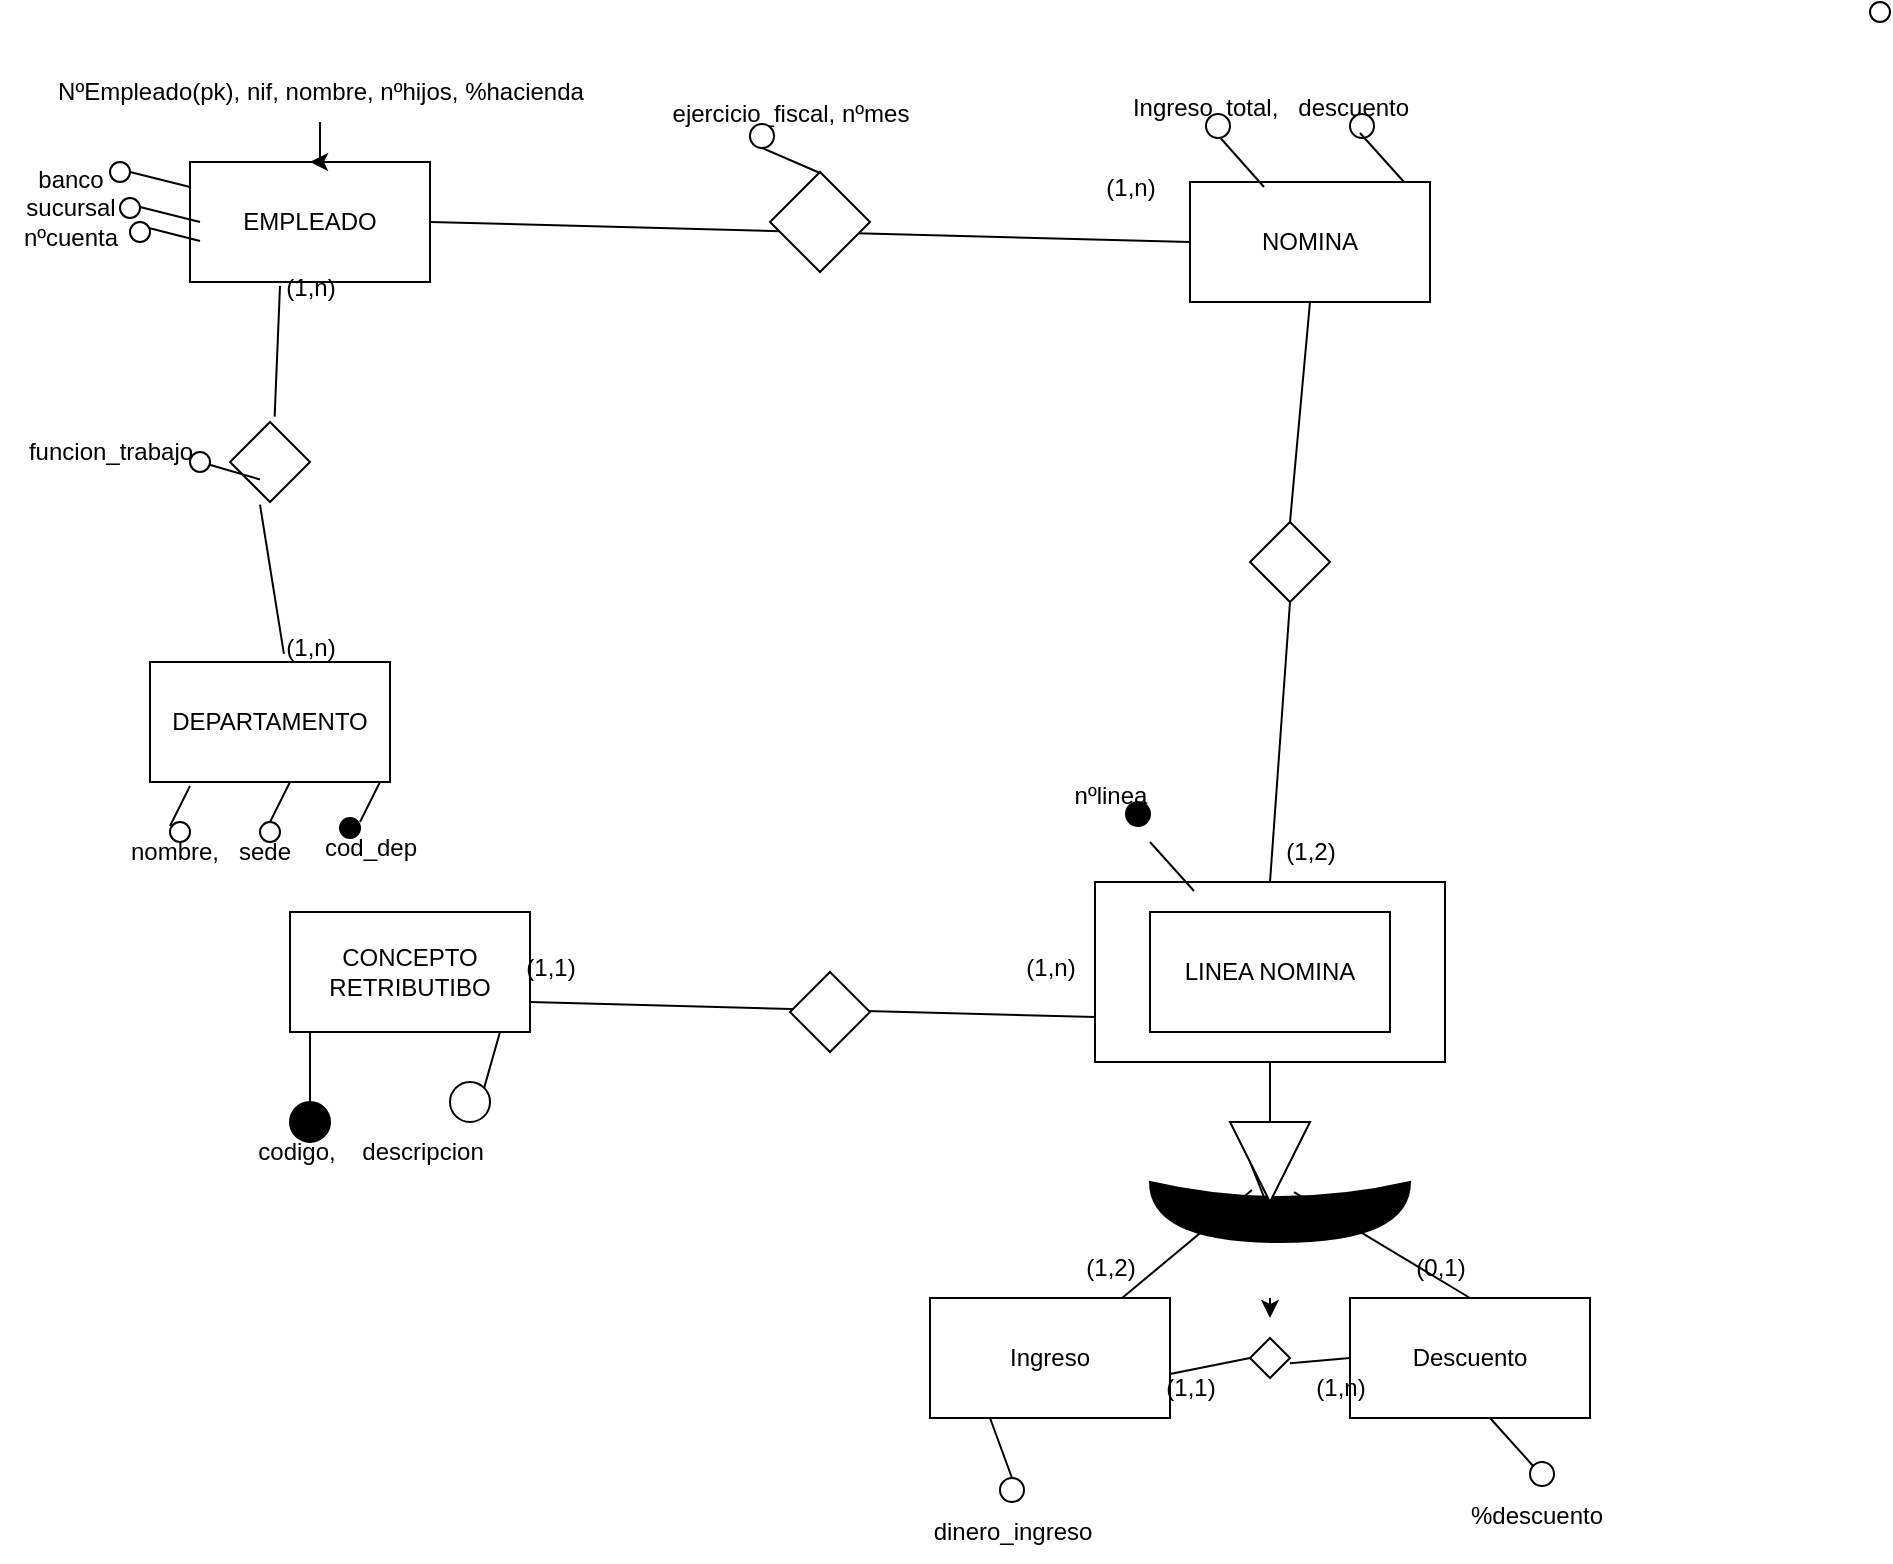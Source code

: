 <mxfile version="24.7.17">
  <diagram name="Página-1" id="b6rSsuU6iTBVWGWR_ONI">
    <mxGraphModel dx="1709" dy="804" grid="1" gridSize="10" guides="1" tooltips="1" connect="1" arrows="1" fold="1" page="1" pageScale="1" pageWidth="827" pageHeight="1169" math="0" shadow="0">
      <root>
        <mxCell id="0" />
        <mxCell id="1" parent="0" />
        <mxCell id="-3Bvyh9rpSoeFbv1W1vE-1" value="EMPLEADO" style="whiteSpace=wrap;html=1;" parent="1" vertex="1">
          <mxGeometry x="80" y="160" width="120" height="60" as="geometry" />
        </mxCell>
        <mxCell id="-3Bvyh9rpSoeFbv1W1vE-2" value="NOMINA" style="whiteSpace=wrap;html=1;" parent="1" vertex="1">
          <mxGeometry x="580" y="170" width="120" height="60" as="geometry" />
        </mxCell>
        <mxCell id="-3Bvyh9rpSoeFbv1W1vE-3" value="DEPARTAMENTO" style="whiteSpace=wrap;html=1;" parent="1" vertex="1">
          <mxGeometry x="60" y="410" width="120" height="60" as="geometry" />
        </mxCell>
        <mxCell id="-3Bvyh9rpSoeFbv1W1vE-4" value="LINEA NOMINA" style="whiteSpace=wrap;html=1;" parent="1" vertex="1">
          <mxGeometry x="560" y="535" width="120" height="60" as="geometry" />
        </mxCell>
        <mxCell id="-3Bvyh9rpSoeFbv1W1vE-5" value="" style="whiteSpace=wrap;html=1;fillColor=none;" parent="1" vertex="1">
          <mxGeometry x="532.5" y="520" width="175" height="90" as="geometry" />
        </mxCell>
        <mxCell id="-3Bvyh9rpSoeFbv1W1vE-6" value="" style="endArrow=none;html=1;rounded=0;entryX=0.5;entryY=1;entryDx=0;entryDy=0;" parent="1" target="-3Bvyh9rpSoeFbv1W1vE-5" edge="1" source="8b5f8O3cE1agBbu4lB1G-2">
          <mxGeometry width="50" height="50" relative="1" as="geometry">
            <mxPoint x="620" y="685" as="sourcePoint" />
            <mxPoint x="430" y="575" as="targetPoint" />
          </mxGeometry>
        </mxCell>
        <mxCell id="-3Bvyh9rpSoeFbv1W1vE-7" value="Ingreso" style="whiteSpace=wrap;html=1;" parent="1" vertex="1">
          <mxGeometry x="450" y="728" width="120" height="60" as="geometry" />
        </mxCell>
        <mxCell id="-3Bvyh9rpSoeFbv1W1vE-8" value="Descuento" style="whiteSpace=wrap;html=1;" parent="1" vertex="1">
          <mxGeometry x="660" y="728" width="120" height="60" as="geometry" />
        </mxCell>
        <mxCell id="-3Bvyh9rpSoeFbv1W1vE-9" value="CONCEPTO RETRIBUTIBO" style="whiteSpace=wrap;html=1;" parent="1" vertex="1">
          <mxGeometry x="130" y="535" width="120" height="60" as="geometry" />
        </mxCell>
        <mxCell id="-3Bvyh9rpSoeFbv1W1vE-10" value="" style="endArrow=none;html=1;rounded=0;entryX=0;entryY=0.5;entryDx=0;entryDy=0;exitX=1;exitY=0.5;exitDx=0;exitDy=0;" parent="1" source="-3Bvyh9rpSoeFbv1W1vE-1" target="-3Bvyh9rpSoeFbv1W1vE-2" edge="1">
          <mxGeometry width="50" height="50" relative="1" as="geometry">
            <mxPoint x="370" y="540" as="sourcePoint" />
            <mxPoint x="420" y="490" as="targetPoint" />
          </mxGeometry>
        </mxCell>
        <mxCell id="-3Bvyh9rpSoeFbv1W1vE-11" value="" style="rhombus;whiteSpace=wrap;html=1;" parent="1" vertex="1">
          <mxGeometry x="370" y="165" width="50" height="50" as="geometry" />
        </mxCell>
        <mxCell id="-3Bvyh9rpSoeFbv1W1vE-12" value="(1,n)" style="text;html=1;align=center;verticalAlign=middle;resizable=0;points=[];autosize=1;strokeColor=none;fillColor=none;" parent="1" vertex="1">
          <mxGeometry x="525" y="158" width="50" height="30" as="geometry" />
        </mxCell>
        <mxCell id="-3Bvyh9rpSoeFbv1W1vE-14" value="" style="edgeStyle=orthogonalEdgeStyle;rounded=0;orthogonalLoop=1;jettySize=auto;html=1;" parent="1" source="-3Bvyh9rpSoeFbv1W1vE-13" target="-3Bvyh9rpSoeFbv1W1vE-1" edge="1">
          <mxGeometry relative="1" as="geometry" />
        </mxCell>
        <mxCell id="-3Bvyh9rpSoeFbv1W1vE-13" value="NºEmpleado(pk), nif, nombre, nºhijos, %hacienda" style="text;html=1;align=center;verticalAlign=middle;resizable=0;points=[];autosize=1;strokeColor=none;fillColor=none;" parent="1" vertex="1">
          <mxGeometry y="110" width="290" height="30" as="geometry" />
        </mxCell>
        <mxCell id="-3Bvyh9rpSoeFbv1W1vE-15" value="banco&lt;div&gt;sucursal&lt;/div&gt;&lt;div&gt;nºcuenta&lt;/div&gt;" style="text;html=1;align=center;verticalAlign=middle;resizable=0;points=[];autosize=1;strokeColor=none;fillColor=none;" parent="1" vertex="1">
          <mxGeometry x="-15" y="153" width="70" height="60" as="geometry" />
        </mxCell>
        <mxCell id="-3Bvyh9rpSoeFbv1W1vE-17" value="" style="endArrow=none;html=1;rounded=0;entryX=0.375;entryY=1.033;entryDx=0;entryDy=0;entryPerimeter=0;exitX=0.558;exitY=-0.067;exitDx=0;exitDy=0;exitPerimeter=0;" parent="1" source="-3Bvyh9rpSoeFbv1W1vE-18" target="-3Bvyh9rpSoeFbv1W1vE-1" edge="1">
          <mxGeometry width="50" height="50" relative="1" as="geometry">
            <mxPoint x="280" y="320" as="sourcePoint" />
            <mxPoint x="330" y="270" as="targetPoint" />
          </mxGeometry>
        </mxCell>
        <mxCell id="-3Bvyh9rpSoeFbv1W1vE-19" value="" style="endArrow=none;html=1;rounded=0;entryX=0.375;entryY=1.033;entryDx=0;entryDy=0;entryPerimeter=0;exitX=0.558;exitY=-0.067;exitDx=0;exitDy=0;exitPerimeter=0;" parent="1" source="-3Bvyh9rpSoeFbv1W1vE-3" target="-3Bvyh9rpSoeFbv1W1vE-18" edge="1">
          <mxGeometry width="50" height="50" relative="1" as="geometry">
            <mxPoint x="122" y="406" as="sourcePoint" />
            <mxPoint x="125" y="222" as="targetPoint" />
          </mxGeometry>
        </mxCell>
        <mxCell id="-3Bvyh9rpSoeFbv1W1vE-18" value="" style="rhombus;whiteSpace=wrap;html=1;" parent="1" vertex="1">
          <mxGeometry x="100" y="290" width="40" height="40" as="geometry" />
        </mxCell>
        <mxCell id="-3Bvyh9rpSoeFbv1W1vE-21" value="funcion_trabajo" style="text;html=1;align=center;verticalAlign=middle;resizable=0;points=[];autosize=1;strokeColor=none;fillColor=none;" parent="1" vertex="1">
          <mxGeometry x="-15" y="290" width="110" height="30" as="geometry" />
        </mxCell>
        <mxCell id="-3Bvyh9rpSoeFbv1W1vE-22" value="(1,n)" style="text;html=1;align=center;verticalAlign=middle;resizable=0;points=[];autosize=1;strokeColor=none;fillColor=none;" parent="1" vertex="1">
          <mxGeometry x="115" y="208" width="50" height="30" as="geometry" />
        </mxCell>
        <mxCell id="-3Bvyh9rpSoeFbv1W1vE-23" value="nombre,&amp;nbsp; &amp;nbsp;sede" style="text;html=1;align=center;verticalAlign=middle;resizable=0;points=[];autosize=1;strokeColor=none;fillColor=none;" parent="1" vertex="1">
          <mxGeometry x="40" y="490" width="100" height="30" as="geometry" />
        </mxCell>
        <mxCell id="-3Bvyh9rpSoeFbv1W1vE-24" value="Ingreso_total,&amp;nbsp; &amp;nbsp;descuento" style="text;html=1;align=center;verticalAlign=middle;resizable=0;points=[];autosize=1;strokeColor=none;fillColor=none;" parent="1" vertex="1">
          <mxGeometry x="540" y="118" width="160" height="30" as="geometry" />
        </mxCell>
        <mxCell id="-3Bvyh9rpSoeFbv1W1vE-25" value="ejercicio_fiscal, nºmes&lt;div&gt;&lt;br&gt;&lt;/div&gt;" style="text;html=1;align=center;verticalAlign=middle;resizable=0;points=[];autosize=1;strokeColor=none;fillColor=none;" parent="1" vertex="1">
          <mxGeometry x="310" y="123" width="140" height="40" as="geometry" />
        </mxCell>
        <mxCell id="-3Bvyh9rpSoeFbv1W1vE-26" value="" style="endArrow=none;html=1;rounded=0;entryX=0.5;entryY=1;entryDx=0;entryDy=0;exitX=0.5;exitY=0;exitDx=0;exitDy=0;" parent="1" source="8b5f8O3cE1agBbu4lB1G-49" target="-3Bvyh9rpSoeFbv1W1vE-2" edge="1">
          <mxGeometry width="50" height="50" relative="1" as="geometry">
            <mxPoint x="340" y="440" as="sourcePoint" />
            <mxPoint x="390" y="390" as="targetPoint" />
          </mxGeometry>
        </mxCell>
        <mxCell id="-3Bvyh9rpSoeFbv1W1vE-27" value="(1,2)" style="text;html=1;align=center;verticalAlign=middle;resizable=0;points=[];autosize=1;strokeColor=none;fillColor=none;" parent="1" vertex="1">
          <mxGeometry x="615" y="490" width="50" height="30" as="geometry" />
        </mxCell>
        <mxCell id="-3Bvyh9rpSoeFbv1W1vE-28" value="(0,1)" style="text;html=1;align=center;verticalAlign=middle;resizable=0;points=[];autosize=1;strokeColor=none;fillColor=none;" parent="1" vertex="1">
          <mxGeometry x="680" y="698" width="50" height="30" as="geometry" />
        </mxCell>
        <mxCell id="-3Bvyh9rpSoeFbv1W1vE-29" value="(1,2)" style="text;html=1;align=center;verticalAlign=middle;resizable=0;points=[];autosize=1;strokeColor=none;fillColor=none;" parent="1" vertex="1">
          <mxGeometry x="515" y="698" width="50" height="30" as="geometry" />
        </mxCell>
        <mxCell id="-3Bvyh9rpSoeFbv1W1vE-30" value="nºlinea" style="text;html=1;align=center;verticalAlign=middle;resizable=0;points=[];autosize=1;strokeColor=none;fillColor=none;" parent="1" vertex="1">
          <mxGeometry x="510" y="462" width="60" height="30" as="geometry" />
        </mxCell>
        <mxCell id="-3Bvyh9rpSoeFbv1W1vE-31" value="" style="endArrow=none;html=1;rounded=0;exitX=1;exitY=0.75;exitDx=0;exitDy=0;entryX=0;entryY=0.75;entryDx=0;entryDy=0;" parent="1" source="-3Bvyh9rpSoeFbv1W1vE-9" target="-3Bvyh9rpSoeFbv1W1vE-5" edge="1">
          <mxGeometry width="50" height="50" relative="1" as="geometry">
            <mxPoint x="340" y="440" as="sourcePoint" />
            <mxPoint x="390" y="390" as="targetPoint" />
          </mxGeometry>
        </mxCell>
        <mxCell id="-3Bvyh9rpSoeFbv1W1vE-32" value="" style="rhombus;whiteSpace=wrap;html=1;" parent="1" vertex="1">
          <mxGeometry x="380" y="565" width="40" height="40" as="geometry" />
        </mxCell>
        <mxCell id="-3Bvyh9rpSoeFbv1W1vE-33" value="codigo,&amp;nbsp; &amp;nbsp; descripcion" style="text;html=1;align=center;verticalAlign=middle;resizable=0;points=[];autosize=1;strokeColor=none;fillColor=none;" parent="1" vertex="1">
          <mxGeometry x="100" y="640" width="140" height="30" as="geometry" />
        </mxCell>
        <mxCell id="-3Bvyh9rpSoeFbv1W1vE-34" value="(1,n)" style="text;html=1;align=center;verticalAlign=middle;resizable=0;points=[];autosize=1;strokeColor=none;fillColor=none;" parent="1" vertex="1">
          <mxGeometry x="485" y="548" width="50" height="30" as="geometry" />
        </mxCell>
        <mxCell id="-3Bvyh9rpSoeFbv1W1vE-35" value="(1,1)" style="text;html=1;align=center;verticalAlign=middle;resizable=0;points=[];autosize=1;strokeColor=none;fillColor=none;" parent="1" vertex="1">
          <mxGeometry x="235" y="548" width="50" height="30" as="geometry" />
        </mxCell>
        <mxCell id="-3Bvyh9rpSoeFbv1W1vE-37" value="%descuento" style="text;html=1;align=center;verticalAlign=middle;resizable=0;points=[];autosize=1;strokeColor=none;fillColor=none;" parent="1" vertex="1">
          <mxGeometry x="707.5" y="822" width="90" height="30" as="geometry" />
        </mxCell>
        <mxCell id="-3Bvyh9rpSoeFbv1W1vE-39" value="" style="endArrow=none;html=1;rounded=0;entryX=0;entryY=0.5;entryDx=0;entryDy=0;exitX=1;exitY=0.633;exitDx=0;exitDy=0;exitPerimeter=0;" parent="1" source="8b5f8O3cE1agBbu4lB1G-36" target="-3Bvyh9rpSoeFbv1W1vE-8" edge="1">
          <mxGeometry width="50" height="50" relative="1" as="geometry">
            <mxPoint x="340" y="708" as="sourcePoint" />
            <mxPoint x="390" y="658" as="targetPoint" />
          </mxGeometry>
        </mxCell>
        <mxCell id="-3Bvyh9rpSoeFbv1W1vE-40" value="(1,1)" style="text;html=1;align=center;verticalAlign=middle;resizable=0;points=[];autosize=1;strokeColor=none;fillColor=none;" parent="1" vertex="1">
          <mxGeometry x="555" y="758" width="50" height="30" as="geometry" />
        </mxCell>
        <mxCell id="-3Bvyh9rpSoeFbv1W1vE-41" value="(1,n)" style="text;html=1;align=center;verticalAlign=middle;resizable=0;points=[];autosize=1;strokeColor=none;fillColor=none;" parent="1" vertex="1">
          <mxGeometry x="630" y="758" width="50" height="30" as="geometry" />
        </mxCell>
        <mxCell id="-3Bvyh9rpSoeFbv1W1vE-42" value="dinero_ingreso" style="text;html=1;align=center;verticalAlign=middle;resizable=0;points=[];autosize=1;strokeColor=none;fillColor=none;" parent="1" vertex="1">
          <mxGeometry x="441" y="830" width="100" height="30" as="geometry" />
        </mxCell>
        <mxCell id="8b5f8O3cE1agBbu4lB1G-4" style="edgeStyle=orthogonalEdgeStyle;rounded=0;orthogonalLoop=1;jettySize=auto;html=1;exitX=1;exitY=0.5;exitDx=0;exitDy=0;exitPerimeter=0;" edge="1" parent="1">
          <mxGeometry relative="1" as="geometry">
            <mxPoint x="620" y="738" as="targetPoint" />
            <mxPoint x="620" y="728" as="sourcePoint" />
          </mxGeometry>
        </mxCell>
        <mxCell id="8b5f8O3cE1agBbu4lB1G-1" value="" style="shape=xor;whiteSpace=wrap;html=1;direction=south;fillColor=#000000;" vertex="1" parent="1">
          <mxGeometry x="560" y="670" width="130" height="30" as="geometry" />
        </mxCell>
        <mxCell id="8b5f8O3cE1agBbu4lB1G-3" value="" style="endArrow=none;html=1;rounded=0;entryX=0.5;entryY=1;entryDx=0;entryDy=0;" edge="1" parent="1" target="8b5f8O3cE1agBbu4lB1G-2">
          <mxGeometry width="50" height="50" relative="1" as="geometry">
            <mxPoint x="620" y="685" as="sourcePoint" />
            <mxPoint x="620" y="610" as="targetPoint" />
          </mxGeometry>
        </mxCell>
        <mxCell id="8b5f8O3cE1agBbu4lB1G-2" value="" style="triangle;whiteSpace=wrap;html=1;direction=south;" vertex="1" parent="1">
          <mxGeometry x="600" y="640" width="40" height="40" as="geometry" />
        </mxCell>
        <mxCell id="8b5f8O3cE1agBbu4lB1G-5" value="" style="endArrow=none;html=1;rounded=0;entryX=0.133;entryY=0.608;entryDx=0;entryDy=0;entryPerimeter=0;" edge="1" parent="1" source="-3Bvyh9rpSoeFbv1W1vE-7" target="8b5f8O3cE1agBbu4lB1G-1">
          <mxGeometry width="50" height="50" relative="1" as="geometry">
            <mxPoint x="440" y="520" as="sourcePoint" />
            <mxPoint x="490" y="470" as="targetPoint" />
          </mxGeometry>
        </mxCell>
        <mxCell id="8b5f8O3cE1agBbu4lB1G-6" value="" style="endArrow=none;html=1;rounded=0;entryX=0.5;entryY=0;entryDx=0;entryDy=0;exitX=0.167;exitY=0.446;exitDx=0;exitDy=0;exitPerimeter=0;" edge="1" parent="1" source="8b5f8O3cE1agBbu4lB1G-1" target="-3Bvyh9rpSoeFbv1W1vE-8">
          <mxGeometry width="50" height="50" relative="1" as="geometry">
            <mxPoint x="440" y="520" as="sourcePoint" />
            <mxPoint x="490" y="470" as="targetPoint" />
          </mxGeometry>
        </mxCell>
        <mxCell id="8b5f8O3cE1agBbu4lB1G-8" value="" style="endArrow=none;html=1;rounded=0;exitX=1;exitY=0;exitDx=0;exitDy=0;" edge="1" parent="1" source="8b5f8O3cE1agBbu4lB1G-9">
          <mxGeometry width="50" height="50" relative="1" as="geometry">
            <mxPoint x="185" y="645" as="sourcePoint" />
            <mxPoint x="235" y="595" as="targetPoint" />
          </mxGeometry>
        </mxCell>
        <mxCell id="8b5f8O3cE1agBbu4lB1G-9" value="" style="ellipse;whiteSpace=wrap;html=1;aspect=fixed;" vertex="1" parent="1">
          <mxGeometry x="210" y="620" width="20" height="20" as="geometry" />
        </mxCell>
        <mxCell id="8b5f8O3cE1agBbu4lB1G-10" value="" style="endArrow=none;html=1;rounded=0;exitX=0.5;exitY=0;exitDx=0;exitDy=0;" edge="1" parent="1" source="8b5f8O3cE1agBbu4lB1G-11">
          <mxGeometry width="50" height="50" relative="1" as="geometry">
            <mxPoint x="140" y="630" as="sourcePoint" />
            <mxPoint x="140" y="595" as="targetPoint" />
          </mxGeometry>
        </mxCell>
        <mxCell id="8b5f8O3cE1agBbu4lB1G-11" value="" style="ellipse;whiteSpace=wrap;html=1;aspect=fixed;fillColor=#000000;" vertex="1" parent="1">
          <mxGeometry x="130" y="630" width="20" height="20" as="geometry" />
        </mxCell>
        <mxCell id="8b5f8O3cE1agBbu4lB1G-12" value="" style="endArrow=none;html=1;rounded=0;entryX=0;entryY=0.25;entryDx=0;entryDy=0;" edge="1" parent="1" source="-3Bvyh9rpSoeFbv1W1vE-15">
          <mxGeometry width="50" height="50" relative="1" as="geometry">
            <mxPoint x="360" y="564.5" as="sourcePoint" />
            <mxPoint x="85" y="199.5" as="targetPoint" />
          </mxGeometry>
        </mxCell>
        <mxCell id="8b5f8O3cE1agBbu4lB1G-13" value="" style="ellipse;whiteSpace=wrap;html=1;aspect=fixed;" vertex="1" parent="1">
          <mxGeometry x="50" y="190" width="10" height="10" as="geometry" />
        </mxCell>
        <mxCell id="8b5f8O3cE1agBbu4lB1G-15" value="" style="ellipse;whiteSpace=wrap;html=1;aspect=fixed;" vertex="1" parent="1">
          <mxGeometry x="45" y="178" width="10" height="10" as="geometry" />
        </mxCell>
        <mxCell id="8b5f8O3cE1agBbu4lB1G-16" value="" style="ellipse;whiteSpace=wrap;html=1;aspect=fixed;" vertex="1" parent="1">
          <mxGeometry x="40" y="160" width="10" height="10" as="geometry" />
        </mxCell>
        <mxCell id="8b5f8O3cE1agBbu4lB1G-18" value="" style="endArrow=none;html=1;rounded=0;entryX=0;entryY=0.25;entryDx=0;entryDy=0;" edge="1" parent="1">
          <mxGeometry width="50" height="50" relative="1" as="geometry">
            <mxPoint x="55" y="182.5" as="sourcePoint" />
            <mxPoint x="85" y="190" as="targetPoint" />
          </mxGeometry>
        </mxCell>
        <mxCell id="8b5f8O3cE1agBbu4lB1G-19" value="" style="endArrow=none;html=1;rounded=0;entryX=0;entryY=0.25;entryDx=0;entryDy=0;" edge="1" parent="1">
          <mxGeometry width="50" height="50" relative="1" as="geometry">
            <mxPoint x="50" y="165" as="sourcePoint" />
            <mxPoint x="80" y="172.5" as="targetPoint" />
          </mxGeometry>
        </mxCell>
        <mxCell id="8b5f8O3cE1agBbu4lB1G-20" value="" style="endArrow=none;html=1;rounded=0;entryX=0;entryY=0.25;entryDx=0;entryDy=0;" edge="1" parent="1" source="8b5f8O3cE1agBbu4lB1G-21">
          <mxGeometry width="50" height="50" relative="1" as="geometry">
            <mxPoint x="85" y="311.25" as="sourcePoint" />
            <mxPoint x="115" y="318.75" as="targetPoint" />
          </mxGeometry>
        </mxCell>
        <mxCell id="8b5f8O3cE1agBbu4lB1G-22" value="" style="endArrow=none;html=1;rounded=0;entryX=0;entryY=0.25;entryDx=0;entryDy=0;" edge="1" parent="1" target="8b5f8O3cE1agBbu4lB1G-21">
          <mxGeometry width="50" height="50" relative="1" as="geometry">
            <mxPoint x="85" y="311.25" as="sourcePoint" />
            <mxPoint x="115" y="318.75" as="targetPoint" />
          </mxGeometry>
        </mxCell>
        <mxCell id="8b5f8O3cE1agBbu4lB1G-21" value="" style="ellipse;whiteSpace=wrap;html=1;aspect=fixed;" vertex="1" parent="1">
          <mxGeometry x="80" y="305" width="10" height="10" as="geometry" />
        </mxCell>
        <mxCell id="8b5f8O3cE1agBbu4lB1G-23" value="" style="ellipse;whiteSpace=wrap;html=1;aspect=fixed;" vertex="1" parent="1">
          <mxGeometry x="920" y="80" width="10" height="10" as="geometry" />
        </mxCell>
        <mxCell id="8b5f8O3cE1agBbu4lB1G-24" value="" style="ellipse;whiteSpace=wrap;html=1;aspect=fixed;" vertex="1" parent="1">
          <mxGeometry x="360" y="141" width="12" height="12" as="geometry" />
        </mxCell>
        <mxCell id="8b5f8O3cE1agBbu4lB1G-26" value="" style="endArrow=none;html=1;rounded=0;entryX=0;entryY=0.25;entryDx=0;entryDy=0;exitX=0.5;exitY=1;exitDx=0;exitDy=0;" edge="1" parent="1" source="8b5f8O3cE1agBbu4lB1G-24">
          <mxGeometry width="50" height="50" relative="1" as="geometry">
            <mxPoint x="365" y="158" as="sourcePoint" />
            <mxPoint x="395" y="165.5" as="targetPoint" />
          </mxGeometry>
        </mxCell>
        <mxCell id="8b5f8O3cE1agBbu4lB1G-27" value="" style="ellipse;whiteSpace=wrap;html=1;aspect=fixed;" vertex="1" parent="1">
          <mxGeometry x="588" y="136" width="12" height="12" as="geometry" />
        </mxCell>
        <mxCell id="8b5f8O3cE1agBbu4lB1G-28" value="" style="ellipse;whiteSpace=wrap;html=1;aspect=fixed;" vertex="1" parent="1">
          <mxGeometry x="660" y="136" width="12" height="12" as="geometry" />
        </mxCell>
        <mxCell id="8b5f8O3cE1agBbu4lB1G-29" value="" style="endArrow=none;html=1;rounded=0;entryX=0;entryY=0.25;entryDx=0;entryDy=0;exitX=0.346;exitY=1.004;exitDx=0;exitDy=0;exitPerimeter=0;" edge="1" parent="1" source="-3Bvyh9rpSoeFbv1W1vE-24">
          <mxGeometry width="50" height="50" relative="1" as="geometry">
            <mxPoint x="588" y="160" as="sourcePoint" />
            <mxPoint x="617" y="172.5" as="targetPoint" />
          </mxGeometry>
        </mxCell>
        <mxCell id="8b5f8O3cE1agBbu4lB1G-30" value="" style="endArrow=none;html=1;rounded=0;entryX=0;entryY=0.25;entryDx=0;entryDy=0;exitX=0.346;exitY=1.004;exitDx=0;exitDy=0;exitPerimeter=0;" edge="1" parent="1">
          <mxGeometry width="50" height="50" relative="1" as="geometry">
            <mxPoint x="665" y="145.5" as="sourcePoint" />
            <mxPoint x="687" y="170" as="targetPoint" />
          </mxGeometry>
        </mxCell>
        <mxCell id="8b5f8O3cE1agBbu4lB1G-31" value="" style="endArrow=none;html=1;rounded=0;entryX=0;entryY=0.25;entryDx=0;entryDy=0;exitX=0.346;exitY=1.004;exitDx=0;exitDy=0;exitPerimeter=0;" edge="1" parent="1">
          <mxGeometry width="50" height="50" relative="1" as="geometry">
            <mxPoint x="560" y="500" as="sourcePoint" />
            <mxPoint x="582" y="524.5" as="targetPoint" />
          </mxGeometry>
        </mxCell>
        <mxCell id="8b5f8O3cE1agBbu4lB1G-32" value="" style="ellipse;whiteSpace=wrap;html=1;aspect=fixed;fillColor=#000000;" vertex="1" parent="1">
          <mxGeometry x="548" y="480" width="12" height="12" as="geometry" />
        </mxCell>
        <mxCell id="8b5f8O3cE1agBbu4lB1G-33" value="" style="ellipse;whiteSpace=wrap;html=1;aspect=fixed;" vertex="1" parent="1">
          <mxGeometry x="485" y="818" width="12" height="12" as="geometry" />
        </mxCell>
        <mxCell id="8b5f8O3cE1agBbu4lB1G-34" value="" style="endArrow=none;html=1;rounded=0;entryX=0;entryY=0.25;entryDx=0;entryDy=0;exitX=0.346;exitY=1.004;exitDx=0;exitDy=0;exitPerimeter=0;" edge="1" parent="1">
          <mxGeometry width="50" height="50" relative="1" as="geometry">
            <mxPoint x="730" y="788" as="sourcePoint" />
            <mxPoint x="752" y="812.5" as="targetPoint" />
          </mxGeometry>
        </mxCell>
        <mxCell id="8b5f8O3cE1agBbu4lB1G-35" value="" style="ellipse;whiteSpace=wrap;html=1;aspect=fixed;" vertex="1" parent="1">
          <mxGeometry x="750" y="810" width="12" height="12" as="geometry" />
        </mxCell>
        <mxCell id="8b5f8O3cE1agBbu4lB1G-37" value="" style="endArrow=none;html=1;rounded=0;entryX=0;entryY=0.5;entryDx=0;entryDy=0;exitX=1;exitY=0.633;exitDx=0;exitDy=0;exitPerimeter=0;" edge="1" parent="1" source="-3Bvyh9rpSoeFbv1W1vE-7" target="8b5f8O3cE1agBbu4lB1G-36">
          <mxGeometry width="50" height="50" relative="1" as="geometry">
            <mxPoint x="570" y="766" as="sourcePoint" />
            <mxPoint x="660" y="758" as="targetPoint" />
          </mxGeometry>
        </mxCell>
        <mxCell id="8b5f8O3cE1agBbu4lB1G-36" value="" style="rhombus;whiteSpace=wrap;html=1;" vertex="1" parent="1">
          <mxGeometry x="610" y="748" width="20" height="20" as="geometry" />
        </mxCell>
        <mxCell id="8b5f8O3cE1agBbu4lB1G-40" value="(1,n)" style="text;html=1;align=center;verticalAlign=middle;resizable=0;points=[];autosize=1;strokeColor=none;fillColor=none;" vertex="1" parent="1">
          <mxGeometry x="115" y="388" width="50" height="30" as="geometry" />
        </mxCell>
        <mxCell id="8b5f8O3cE1agBbu4lB1G-41" value="" style="ellipse;whiteSpace=wrap;html=1;aspect=fixed;" vertex="1" parent="1">
          <mxGeometry x="70" y="490" width="10" height="10" as="geometry" />
        </mxCell>
        <mxCell id="8b5f8O3cE1agBbu4lB1G-44" value="" style="ellipse;whiteSpace=wrap;html=1;aspect=fixed;" vertex="1" parent="1">
          <mxGeometry x="115" y="490" width="10" height="10" as="geometry" />
        </mxCell>
        <mxCell id="8b5f8O3cE1agBbu4lB1G-45" value="" style="endArrow=none;html=1;rounded=0;exitX=0.5;exitY=0;exitDx=0;exitDy=0;" edge="1" parent="1" source="8b5f8O3cE1agBbu4lB1G-44">
          <mxGeometry width="50" height="50" relative="1" as="geometry">
            <mxPoint x="80" y="520" as="sourcePoint" />
            <mxPoint x="130" y="470" as="targetPoint" />
          </mxGeometry>
        </mxCell>
        <mxCell id="8b5f8O3cE1agBbu4lB1G-46" value="" style="endArrow=none;html=1;rounded=0;exitX=0.5;exitY=0;exitDx=0;exitDy=0;" edge="1" parent="1">
          <mxGeometry width="50" height="50" relative="1" as="geometry">
            <mxPoint x="70" y="492" as="sourcePoint" />
            <mxPoint x="80" y="472" as="targetPoint" />
          </mxGeometry>
        </mxCell>
        <mxCell id="8b5f8O3cE1agBbu4lB1G-50" value="" style="endArrow=none;html=1;rounded=0;entryX=0.5;entryY=1;entryDx=0;entryDy=0;exitX=0.5;exitY=0;exitDx=0;exitDy=0;" edge="1" parent="1" source="-3Bvyh9rpSoeFbv1W1vE-5" target="8b5f8O3cE1agBbu4lB1G-49">
          <mxGeometry width="50" height="50" relative="1" as="geometry">
            <mxPoint x="620" y="520" as="sourcePoint" />
            <mxPoint x="640" y="230" as="targetPoint" />
          </mxGeometry>
        </mxCell>
        <mxCell id="8b5f8O3cE1agBbu4lB1G-49" value="" style="rhombus;whiteSpace=wrap;html=1;" vertex="1" parent="1">
          <mxGeometry x="610" y="340" width="40" height="40" as="geometry" />
        </mxCell>
        <mxCell id="8b5f8O3cE1agBbu4lB1G-51" value="" style="endArrow=none;html=1;rounded=0;entryX=0.5;entryY=0;entryDx=0;entryDy=0;exitX=0.346;exitY=1.004;exitDx=0;exitDy=0;exitPerimeter=0;" edge="1" parent="1" target="8b5f8O3cE1agBbu4lB1G-33">
          <mxGeometry width="50" height="50" relative="1" as="geometry">
            <mxPoint x="480" y="788" as="sourcePoint" />
            <mxPoint x="502" y="812.5" as="targetPoint" />
          </mxGeometry>
        </mxCell>
        <mxCell id="8b5f8O3cE1agBbu4lB1G-52" value="cod_dep" style="text;html=1;align=center;verticalAlign=middle;resizable=0;points=[];autosize=1;strokeColor=none;fillColor=none;" vertex="1" parent="1">
          <mxGeometry x="135" y="488" width="70" height="30" as="geometry" />
        </mxCell>
        <mxCell id="8b5f8O3cE1agBbu4lB1G-53" value="" style="endArrow=none;html=1;rounded=0;exitX=0.5;exitY=0;exitDx=0;exitDy=0;" edge="1" parent="1">
          <mxGeometry width="50" height="50" relative="1" as="geometry">
            <mxPoint x="165" y="490" as="sourcePoint" />
            <mxPoint x="175" y="470" as="targetPoint" />
          </mxGeometry>
        </mxCell>
        <mxCell id="8b5f8O3cE1agBbu4lB1G-54" value="" style="ellipse;whiteSpace=wrap;html=1;aspect=fixed;fillColor=#000000;" vertex="1" parent="1">
          <mxGeometry x="155" y="488" width="10" height="10" as="geometry" />
        </mxCell>
      </root>
    </mxGraphModel>
  </diagram>
</mxfile>

